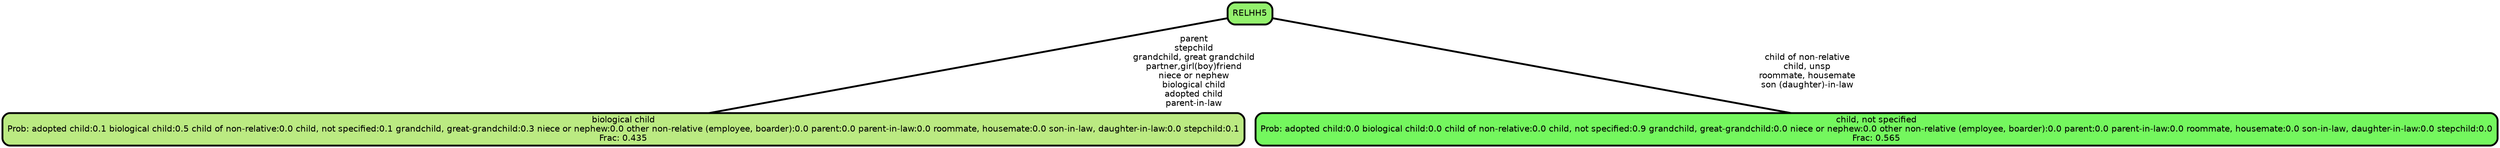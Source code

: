 graph Tree {
node [shape=box, style="filled, rounded",color="black",penwidth="3",fontcolor="black",                 fontname=helvetica] ;
graph [ranksep="0 equally", splines=straight,                 bgcolor=transparent, dpi=200] ;
edge [fontname=helvetica, color=black] ;
0 [label="biological child
Prob: adopted child:0.1 biological child:0.5 child of non-relative:0.0 child, not specified:0.1 grandchild, great-grandchild:0.3 niece or nephew:0.0 other non-relative (employee, boarder):0.0 parent:0.0 parent-in-law:0.0 roommate, housemate:0.0 son-in-law, daughter-in-law:0.0 stepchild:0.1
Frac: 0.435", fillcolor="#bbea82"] ;
1 [label="RELHH5", fillcolor="#93f16d"] ;
2 [label="child, not specified
Prob: adopted child:0.0 biological child:0.0 child of non-relative:0.0 child, not specified:0.9 grandchild, great-grandchild:0.0 niece or nephew:0.0 other non-relative (employee, boarder):0.0 parent:0.0 parent-in-law:0.0 roommate, housemate:0.0 son-in-law, daughter-in-law:0.0 stepchild:0.0
Frac: 0.565", fillcolor="#74f75e"] ;
1 -- 0 [label=" parent\n stepchild\n grandchild, great grandchild\n partner,girl(boy)friend\n niece or nephew\n biological child\n adopted child\n parent-in-law",penwidth=3] ;
1 -- 2 [label=" child of non-relative\n child, unsp\n roommate, housemate\n son (daughter)-in-law",penwidth=3] ;
{rank = same;}}